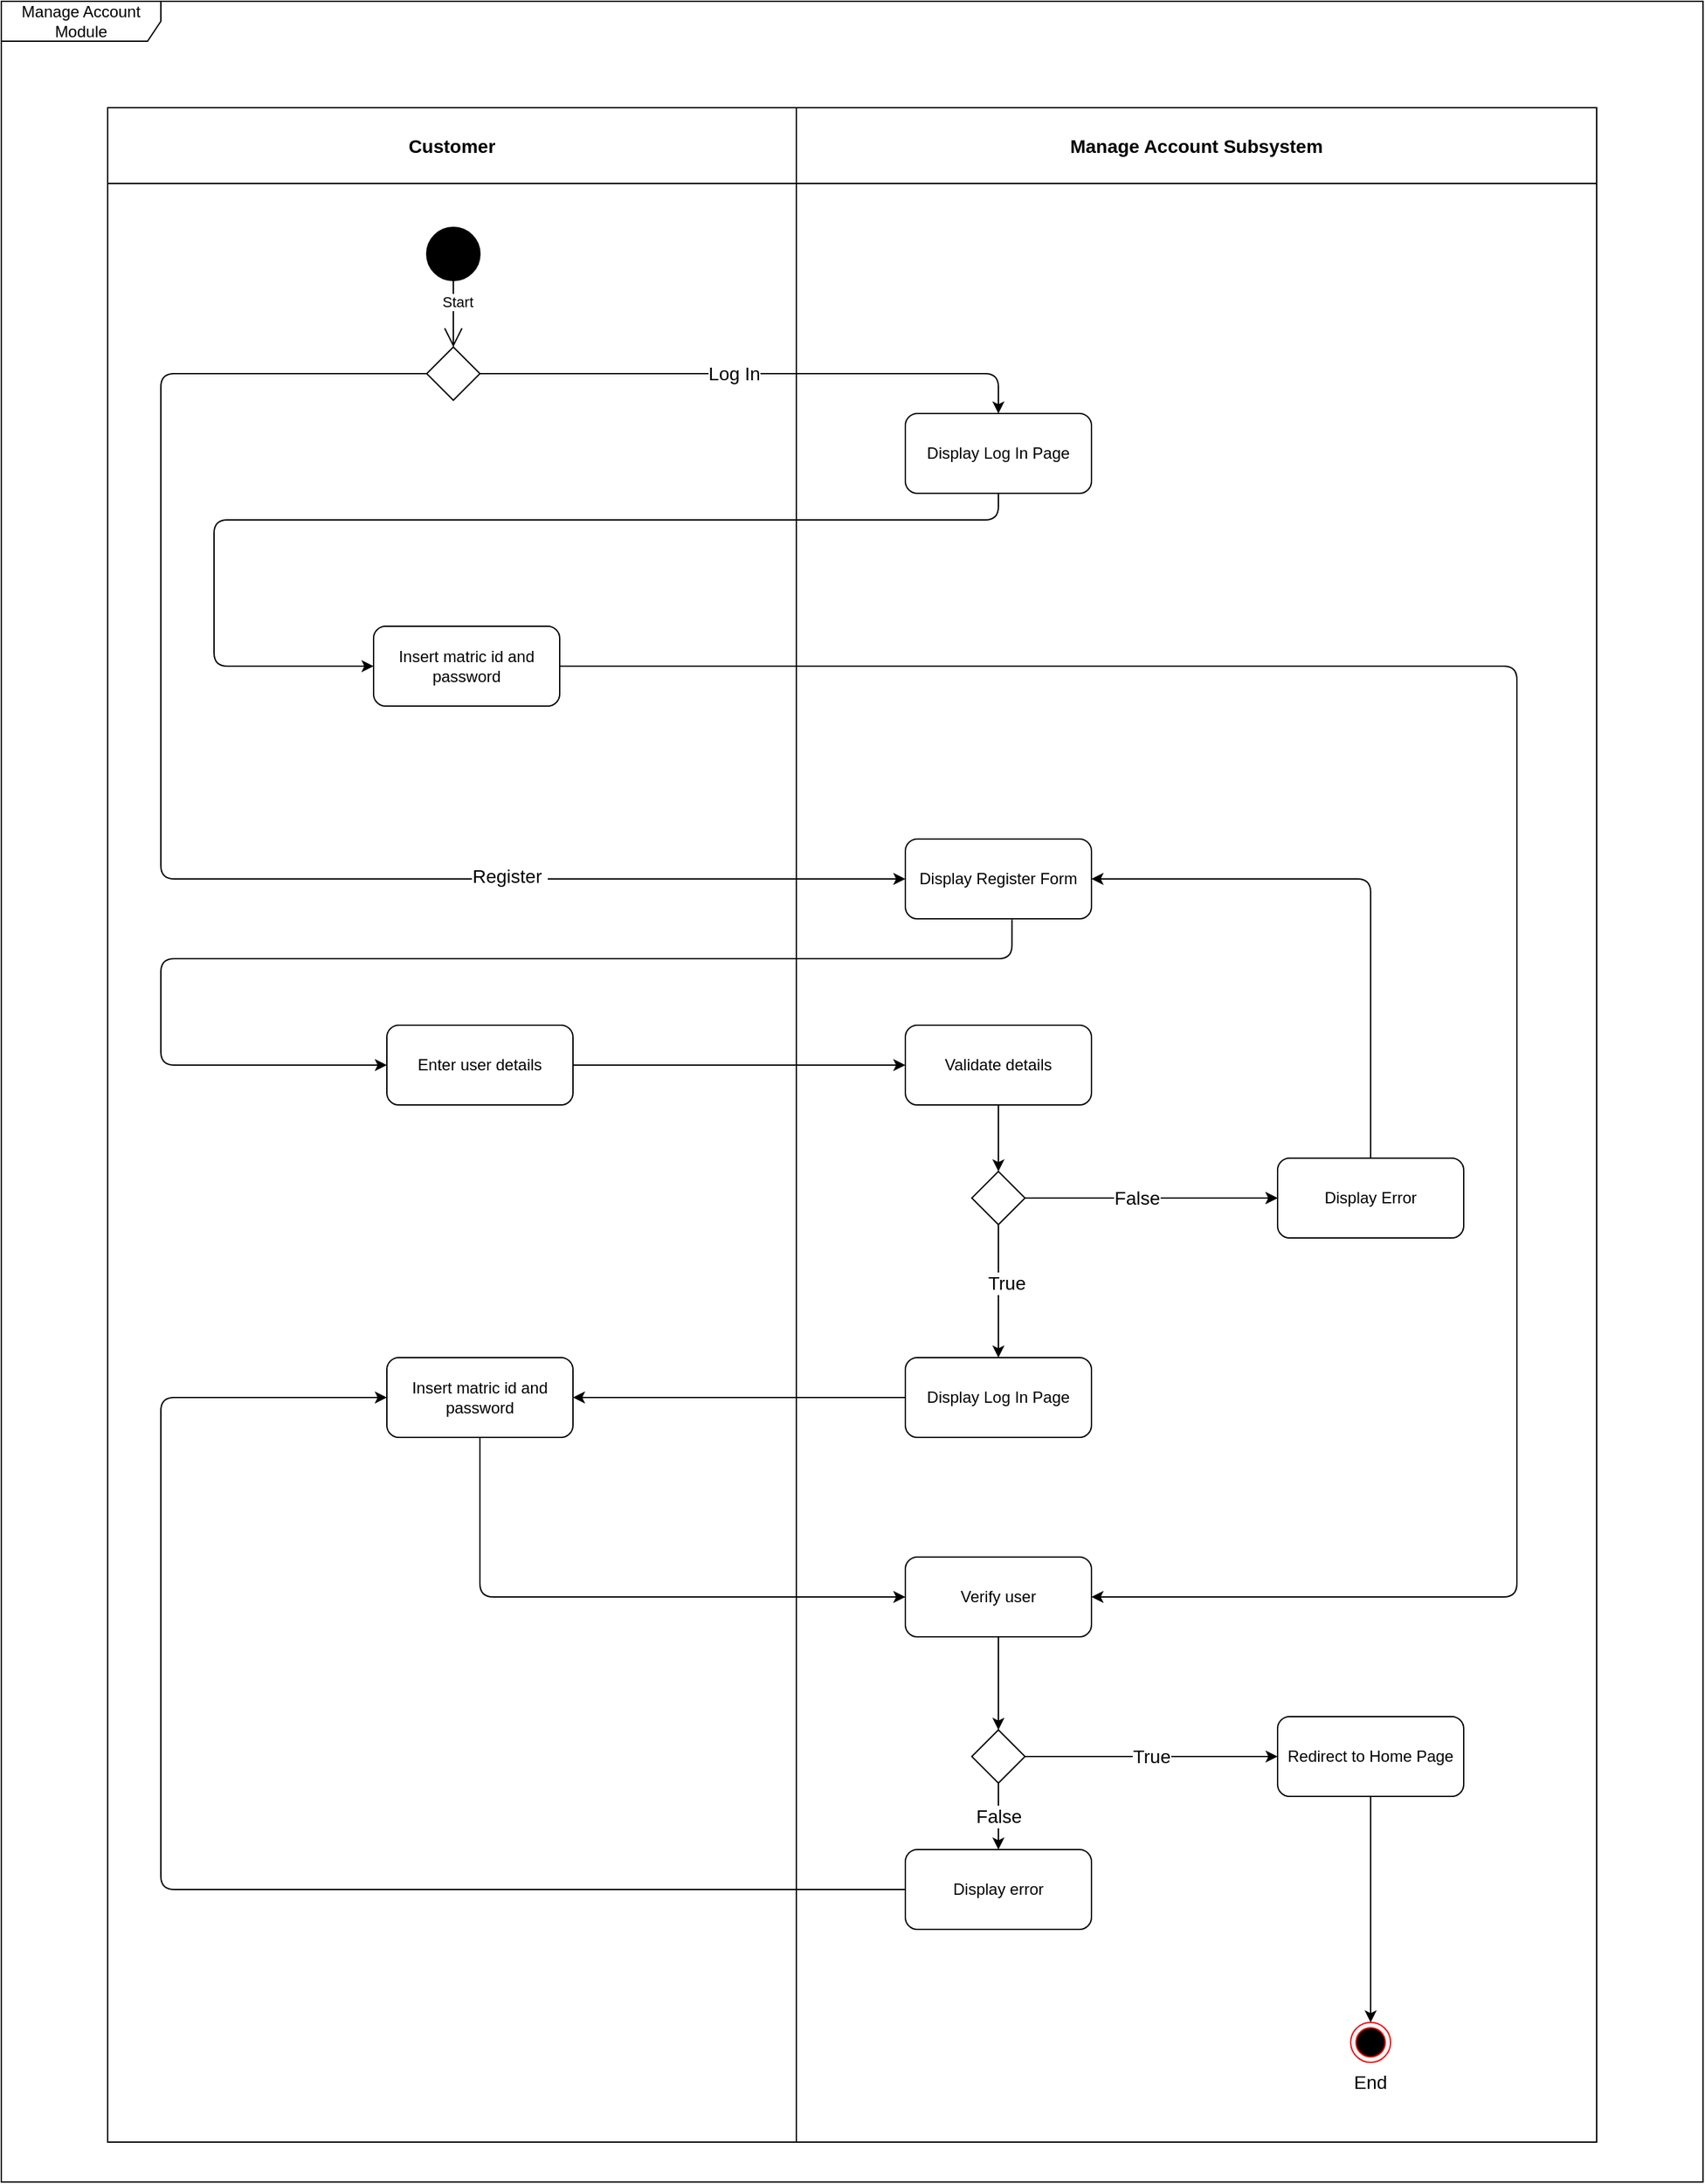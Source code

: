 <mxfile>
    <diagram id="8ewz-Q1UwoXJFk45hxHk" name="Page-1">
        <mxGraphModel dx="2484" dy="1136" grid="1" gridSize="10" guides="1" tooltips="1" connect="1" arrows="1" fold="1" page="1" pageScale="1" pageWidth="1654" pageHeight="2336" math="0" shadow="0">
            <root>
                <mxCell id="0"/>
                <mxCell id="1" parent="0"/>
                <mxCell id="51" value="" style="shape=table;startSize=0;container=1;collapsible=0;childLayout=tableLayout;" parent="1" vertex="1">
                    <mxGeometry x="400" y="120" width="1120" height="1530" as="geometry"/>
                </mxCell>
                <mxCell id="52" value="" style="shape=tableRow;horizontal=0;startSize=0;swimlaneHead=0;swimlaneBody=0;top=0;left=0;bottom=0;right=0;collapsible=0;dropTarget=0;fillColor=none;points=[[0,0.5],[1,0.5]];portConstraint=eastwest;" parent="51" vertex="1">
                    <mxGeometry width="1120" height="57" as="geometry"/>
                </mxCell>
                <mxCell id="53" value="&lt;font style=&quot;font-size: 14px;&quot;&gt;&lt;b&gt;Customer&lt;/b&gt;&lt;/font&gt;" style="shape=partialRectangle;html=1;whiteSpace=wrap;connectable=0;overflow=hidden;fillColor=none;top=0;left=0;bottom=0;right=0;pointerEvents=1;" parent="52" vertex="1">
                    <mxGeometry width="518" height="57" as="geometry">
                        <mxRectangle width="518" height="57" as="alternateBounds"/>
                    </mxGeometry>
                </mxCell>
                <mxCell id="54" value="&lt;font style=&quot;font-size: 14px;&quot;&gt;&lt;b&gt;Manage Account Subsystem&lt;/b&gt;&lt;/font&gt;" style="shape=partialRectangle;html=1;whiteSpace=wrap;connectable=0;overflow=hidden;fillColor=none;top=0;left=0;bottom=0;right=0;pointerEvents=1;" parent="52" vertex="1">
                    <mxGeometry x="518" width="602" height="57" as="geometry">
                        <mxRectangle width="602" height="57" as="alternateBounds"/>
                    </mxGeometry>
                </mxCell>
                <mxCell id="55" value="" style="shape=tableRow;horizontal=0;startSize=0;swimlaneHead=0;swimlaneBody=0;top=0;left=0;bottom=0;right=0;collapsible=0;dropTarget=0;fillColor=none;points=[[0,0.5],[1,0.5]];portConstraint=eastwest;" parent="51" vertex="1">
                    <mxGeometry y="57" width="1120" height="1473" as="geometry"/>
                </mxCell>
                <mxCell id="56" value="" style="shape=partialRectangle;html=1;whiteSpace=wrap;connectable=0;overflow=hidden;fillColor=none;top=0;left=0;bottom=0;right=0;pointerEvents=1;" parent="55" vertex="1">
                    <mxGeometry width="518" height="1473" as="geometry">
                        <mxRectangle width="518" height="1473" as="alternateBounds"/>
                    </mxGeometry>
                </mxCell>
                <mxCell id="57" value="" style="shape=partialRectangle;html=1;whiteSpace=wrap;connectable=0;overflow=hidden;fillColor=none;top=0;left=0;bottom=0;right=0;pointerEvents=1;" parent="55" vertex="1">
                    <mxGeometry x="518" width="602" height="1473" as="geometry">
                        <mxRectangle width="602" height="1473" as="alternateBounds"/>
                    </mxGeometry>
                </mxCell>
                <mxCell id="58" value="" style="shape=ellipse;html=1;fillColor=strokeColor;fontSize=18;fontColor=#ffffff;" parent="1" vertex="1">
                    <mxGeometry x="640" y="210" width="40" height="40" as="geometry"/>
                </mxCell>
                <mxCell id="10" value="Manage Account Module" style="shape=umlFrame;whiteSpace=wrap;html=1;width=120;height=30;" parent="1" vertex="1">
                    <mxGeometry x="320" y="40" width="1280" height="1640" as="geometry"/>
                </mxCell>
                <mxCell id="77" style="edgeStyle=orthogonalEdgeStyle;html=1;elbow=vertical;exitX=1;exitY=0.5;exitDx=0;exitDy=0;" parent="1" source="59" target="72" edge="1">
                    <mxGeometry relative="1" as="geometry">
                        <Array as="points">
                            <mxPoint x="890" y="320"/>
                            <mxPoint x="890" y="320"/>
                        </Array>
                    </mxGeometry>
                </mxCell>
                <mxCell id="78" value="&lt;font style=&quot;font-size: 14px;&quot;&gt;Log In&lt;/font&gt;" style="edgeLabel;html=1;align=center;verticalAlign=middle;resizable=0;points=[];" parent="77" vertex="1" connectable="0">
                    <mxGeometry x="0.127" y="-2" relative="1" as="geometry">
                        <mxPoint x="-46" y="-2" as="offset"/>
                    </mxGeometry>
                </mxCell>
                <mxCell id="79" style="edgeStyle=orthogonalEdgeStyle;html=1;entryX=0;entryY=0.5;entryDx=0;entryDy=0;elbow=vertical;exitX=0;exitY=0.5;exitDx=0;exitDy=0;" parent="1" source="59" target="66" edge="1">
                    <mxGeometry relative="1" as="geometry">
                        <Array as="points">
                            <mxPoint x="440" y="320"/>
                            <mxPoint x="440" y="700"/>
                        </Array>
                    </mxGeometry>
                </mxCell>
                <mxCell id="80" value="&lt;font style=&quot;font-size: 14px;&quot;&gt;Register&amp;nbsp;&lt;/font&gt;" style="edgeLabel;html=1;align=center;verticalAlign=middle;resizable=0;points=[];" parent="79" vertex="1" connectable="0">
                    <mxGeometry x="0.476" y="2" relative="1" as="geometry">
                        <mxPoint as="offset"/>
                    </mxGeometry>
                </mxCell>
                <mxCell id="59" value="" style="shape=rhombus;html=1;labelPosition=right;align=left;verticalAlign=middle" parent="1" vertex="1">
                    <mxGeometry x="640" y="300" width="40" height="40" as="geometry"/>
                </mxCell>
                <mxCell id="60" value="" style="edgeStyle=elbowEdgeStyle;html=1;elbow=horizontal;align=right;verticalAlign=bottom;rounded=0;labelBackgroundColor=none;endArrow=open;endSize=12;exitX=0.5;exitY=1;exitDx=0;exitDy=0;" parent="1" source="58" target="59" edge="1">
                    <mxGeometry relative="1" as="geometry">
                        <mxPoint x="580" y="260" as="sourcePoint"/>
                    </mxGeometry>
                </mxCell>
                <mxCell id="63" value="Start" style="edgeLabel;html=1;align=center;verticalAlign=middle;resizable=0;points=[];" parent="60" vertex="1" connectable="0">
                    <mxGeometry x="-0.383" y="3" relative="1" as="geometry">
                        <mxPoint as="offset"/>
                    </mxGeometry>
                </mxCell>
                <mxCell id="114" style="edgeStyle=orthogonalEdgeStyle;html=1;entryX=1;entryY=0.5;entryDx=0;entryDy=0;fontSize=14;elbow=vertical;exitX=1;exitY=0.5;exitDx=0;exitDy=0;" parent="1" source="65" target="102" edge="1">
                    <mxGeometry relative="1" as="geometry">
                        <Array as="points">
                            <mxPoint x="1460" y="540"/>
                            <mxPoint x="1460" y="1240"/>
                        </Array>
                    </mxGeometry>
                </mxCell>
                <mxCell id="65" value="Insert matric id and password" style="rounded=1;whiteSpace=wrap;html=1;" parent="1" vertex="1">
                    <mxGeometry x="600" y="510" width="140" height="60" as="geometry"/>
                </mxCell>
                <mxCell id="76" style="edgeStyle=orthogonalEdgeStyle;html=1;exitX=0.573;exitY=1.01;exitDx=0;exitDy=0;entryX=0;entryY=0.5;entryDx=0;entryDy=0;elbow=vertical;exitPerimeter=0;" parent="1" source="66" target="74" edge="1">
                    <mxGeometry relative="1" as="geometry">
                        <Array as="points">
                            <mxPoint x="1080" y="760"/>
                            <mxPoint x="440" y="760"/>
                            <mxPoint x="440" y="840"/>
                        </Array>
                    </mxGeometry>
                </mxCell>
                <mxCell id="66" value="Display Register Form" style="rounded=1;whiteSpace=wrap;html=1;" parent="1" vertex="1">
                    <mxGeometry x="1000" y="670" width="140" height="60" as="geometry"/>
                </mxCell>
                <mxCell id="71" style="edgeStyle=orthogonalEdgeStyle;html=1;entryX=0;entryY=0.5;entryDx=0;entryDy=0;elbow=vertical;exitX=0.5;exitY=1;exitDx=0;exitDy=0;" parent="1" source="72" target="65" edge="1">
                    <mxGeometry relative="1" as="geometry">
                        <mxPoint x="1030.059" y="310" as="sourcePoint"/>
                        <Array as="points">
                            <mxPoint x="1070" y="430"/>
                            <mxPoint x="480" y="430"/>
                            <mxPoint x="480" y="540"/>
                        </Array>
                    </mxGeometry>
                </mxCell>
                <mxCell id="72" value="Display Log In Page" style="rounded=1;whiteSpace=wrap;html=1;" parent="1" vertex="1">
                    <mxGeometry x="1000" y="350" width="140" height="60" as="geometry"/>
                </mxCell>
                <mxCell id="85" style="edgeStyle=orthogonalEdgeStyle;html=1;entryX=0.5;entryY=0;entryDx=0;entryDy=0;elbow=vertical;" parent="1" source="73" target="84" edge="1">
                    <mxGeometry relative="1" as="geometry"/>
                </mxCell>
                <mxCell id="73" value="Validate details" style="rounded=1;whiteSpace=wrap;html=1;" parent="1" vertex="1">
                    <mxGeometry x="1000" y="810" width="140" height="60" as="geometry"/>
                </mxCell>
                <mxCell id="81" style="edgeStyle=orthogonalEdgeStyle;html=1;entryX=0;entryY=0.5;entryDx=0;entryDy=0;elbow=vertical;" parent="1" source="74" target="73" edge="1">
                    <mxGeometry relative="1" as="geometry"/>
                </mxCell>
                <mxCell id="74" value="Enter user details" style="rounded=1;whiteSpace=wrap;html=1;" parent="1" vertex="1">
                    <mxGeometry x="610" y="810" width="140" height="60" as="geometry"/>
                </mxCell>
                <mxCell id="100" style="edgeStyle=orthogonalEdgeStyle;html=1;entryX=1;entryY=0.5;entryDx=0;entryDy=0;fontSize=14;elbow=vertical;" parent="1" source="82" target="96" edge="1">
                    <mxGeometry relative="1" as="geometry"/>
                </mxCell>
                <mxCell id="82" value="Display Log In Page" style="rounded=1;whiteSpace=wrap;html=1;" parent="1" vertex="1">
                    <mxGeometry x="1000" y="1060" width="140" height="60" as="geometry"/>
                </mxCell>
                <mxCell id="86" style="edgeStyle=orthogonalEdgeStyle;html=1;elbow=vertical;" parent="1" source="84" target="82" edge="1">
                    <mxGeometry relative="1" as="geometry"/>
                </mxCell>
                <mxCell id="87" value="&lt;font style=&quot;font-size: 14px;&quot;&gt;True&lt;/font&gt;" style="edgeLabel;html=1;align=center;verticalAlign=middle;resizable=0;points=[];" parent="86" vertex="1" connectable="0">
                    <mxGeometry x="-0.121" y="5" relative="1" as="geometry">
                        <mxPoint x="1" as="offset"/>
                    </mxGeometry>
                </mxCell>
                <mxCell id="89" style="edgeStyle=orthogonalEdgeStyle;html=1;entryX=0;entryY=0.5;entryDx=0;entryDy=0;fontSize=14;elbow=vertical;" parent="1" source="84" target="88" edge="1">
                    <mxGeometry relative="1" as="geometry"/>
                </mxCell>
                <mxCell id="90" style="edgeStyle=orthogonalEdgeStyle;html=1;fontSize=14;elbow=vertical;" parent="1" source="84" target="88" edge="1">
                    <mxGeometry relative="1" as="geometry">
                        <Array as="points">
                            <mxPoint x="1200" y="940"/>
                            <mxPoint x="1200" y="940"/>
                        </Array>
                    </mxGeometry>
                </mxCell>
                <mxCell id="92" value="False" style="edgeLabel;html=1;align=center;verticalAlign=middle;resizable=0;points=[];fontSize=14;" parent="90" vertex="1" connectable="0">
                    <mxGeometry x="-0.128" relative="1" as="geometry">
                        <mxPoint x="1" as="offset"/>
                    </mxGeometry>
                </mxCell>
                <mxCell id="84" value="" style="shape=rhombus;html=1;labelPosition=right;align=left;verticalAlign=middle" parent="1" vertex="1">
                    <mxGeometry x="1050" y="920" width="40" height="40" as="geometry"/>
                </mxCell>
                <mxCell id="93" style="edgeStyle=orthogonalEdgeStyle;html=1;entryX=1;entryY=0.5;entryDx=0;entryDy=0;fontSize=14;elbow=vertical;" parent="1" source="88" target="66" edge="1">
                    <mxGeometry relative="1" as="geometry">
                        <Array as="points">
                            <mxPoint x="1350" y="700"/>
                        </Array>
                    </mxGeometry>
                </mxCell>
                <mxCell id="88" value="Display Error" style="rounded=1;whiteSpace=wrap;html=1;" parent="1" vertex="1">
                    <mxGeometry x="1280" y="910" width="140" height="60" as="geometry"/>
                </mxCell>
                <mxCell id="113" style="edgeStyle=orthogonalEdgeStyle;html=1;entryX=0;entryY=0.5;entryDx=0;entryDy=0;fontSize=14;elbow=vertical;" parent="1" source="96" target="102" edge="1">
                    <mxGeometry relative="1" as="geometry">
                        <Array as="points">
                            <mxPoint x="680" y="1240"/>
                        </Array>
                    </mxGeometry>
                </mxCell>
                <mxCell id="96" value="Insert matric id and password" style="rounded=1;whiteSpace=wrap;html=1;" parent="1" vertex="1">
                    <mxGeometry x="610" y="1060" width="140" height="60" as="geometry"/>
                </mxCell>
                <mxCell id="104" style="edgeStyle=orthogonalEdgeStyle;html=1;fontSize=14;elbow=vertical;" parent="1" source="102" target="103" edge="1">
                    <mxGeometry relative="1" as="geometry"/>
                </mxCell>
                <mxCell id="102" value="Verify user" style="rounded=1;whiteSpace=wrap;html=1;" parent="1" vertex="1">
                    <mxGeometry x="1000" y="1210" width="140" height="60" as="geometry"/>
                </mxCell>
                <mxCell id="107" value="&lt;font style=&quot;font-size: 14px;&quot;&gt;False&lt;/font&gt;" style="edgeStyle=orthogonalEdgeStyle;html=1;fontSize=14;elbow=vertical;" parent="1" source="103" target="106" edge="1">
                    <mxGeometry relative="1" as="geometry"/>
                </mxCell>
                <mxCell id="108" value="True" style="edgeStyle=orthogonalEdgeStyle;html=1;exitX=1;exitY=0.5;exitDx=0;exitDy=0;entryX=0;entryY=0.5;entryDx=0;entryDy=0;fontSize=14;elbow=vertical;" parent="1" source="103" target="105" edge="1">
                    <mxGeometry relative="1" as="geometry"/>
                </mxCell>
                <mxCell id="103" value="" style="shape=rhombus;html=1;labelPosition=right;align=left;verticalAlign=middle" parent="1" vertex="1">
                    <mxGeometry x="1050" y="1340" width="40" height="40" as="geometry"/>
                </mxCell>
                <mxCell id="111" style="edgeStyle=orthogonalEdgeStyle;html=1;entryX=0.5;entryY=0;entryDx=0;entryDy=0;fontSize=14;elbow=vertical;" parent="1" source="105" target="109" edge="1">
                    <mxGeometry relative="1" as="geometry"/>
                </mxCell>
                <mxCell id="105" value="Redirect to Home Page" style="rounded=1;whiteSpace=wrap;html=1;" parent="1" vertex="1">
                    <mxGeometry x="1280" y="1330" width="140" height="60" as="geometry"/>
                </mxCell>
                <mxCell id="112" style="edgeStyle=orthogonalEdgeStyle;html=1;entryX=0;entryY=0.5;entryDx=0;entryDy=0;fontSize=14;elbow=vertical;" parent="1" source="106" target="96" edge="1">
                    <mxGeometry relative="1" as="geometry">
                        <Array as="points">
                            <mxPoint x="440" y="1460"/>
                            <mxPoint x="440" y="1090"/>
                        </Array>
                    </mxGeometry>
                </mxCell>
                <mxCell id="106" value="Display error" style="rounded=1;whiteSpace=wrap;html=1;" parent="1" vertex="1">
                    <mxGeometry x="1000" y="1430" width="140" height="60" as="geometry"/>
                </mxCell>
                <mxCell id="109" value="Ee" style="ellipse;html=1;shape=endState;fillColor=#000000;strokeColor=#ff0000;fontSize=14;" parent="1" vertex="1">
                    <mxGeometry x="1335" y="1560" width="30" height="30" as="geometry"/>
                </mxCell>
                <mxCell id="110" value="End" style="text;html=1;strokeColor=none;fillColor=none;align=center;verticalAlign=middle;whiteSpace=wrap;rounded=0;fontSize=14;" parent="1" vertex="1">
                    <mxGeometry x="1320" y="1590" width="60" height="30" as="geometry"/>
                </mxCell>
            </root>
        </mxGraphModel>
    </diagram>
</mxfile>